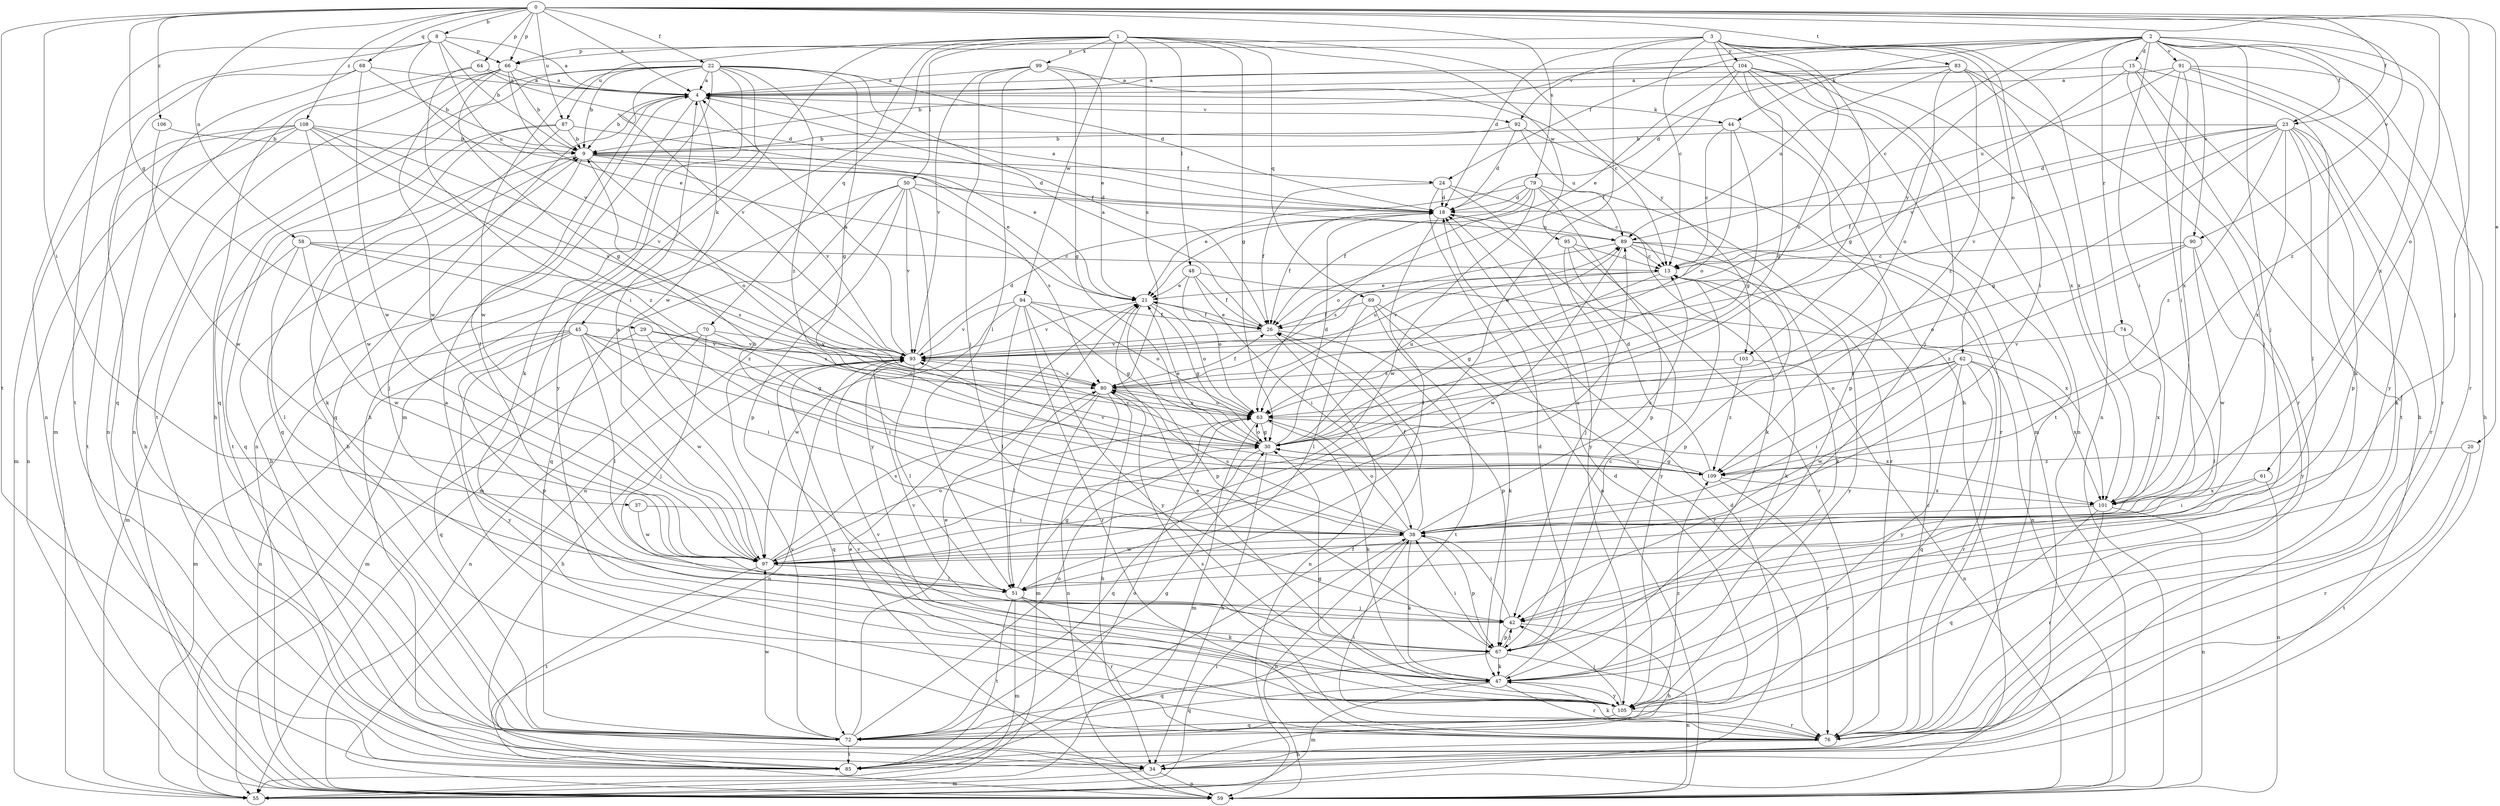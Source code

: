 strict digraph  {
0;
1;
2;
3;
4;
8;
9;
13;
15;
18;
20;
21;
22;
23;
24;
26;
29;
30;
34;
37;
38;
42;
44;
45;
47;
48;
50;
51;
55;
58;
59;
61;
62;
63;
64;
66;
67;
68;
69;
70;
72;
74;
76;
79;
80;
83;
85;
87;
89;
90;
91;
92;
93;
94;
95;
97;
99;
101;
103;
104;
105;
106;
108;
109;
0 -> 4  [label=a];
0 -> 8  [label=b];
0 -> 20  [label=e];
0 -> 22  [label=f];
0 -> 23  [label=f];
0 -> 29  [label=g];
0 -> 37  [label=i];
0 -> 42  [label=j];
0 -> 58  [label=n];
0 -> 61  [label=o];
0 -> 64  [label=p];
0 -> 66  [label=p];
0 -> 68  [label=q];
0 -> 79  [label=s];
0 -> 83  [label=t];
0 -> 85  [label=t];
0 -> 87  [label=u];
0 -> 90  [label=v];
0 -> 106  [label=z];
0 -> 108  [label=z];
1 -> 30  [label=g];
1 -> 48  [label=l];
1 -> 50  [label=l];
1 -> 55  [label=m];
1 -> 69  [label=q];
1 -> 70  [label=q];
1 -> 80  [label=s];
1 -> 87  [label=u];
1 -> 94  [label=w];
1 -> 95  [label=w];
1 -> 97  [label=w];
1 -> 99  [label=x];
1 -> 103  [label=y];
2 -> 13  [label=c];
2 -> 15  [label=d];
2 -> 23  [label=f];
2 -> 24  [label=f];
2 -> 38  [label=i];
2 -> 42  [label=j];
2 -> 44  [label=k];
2 -> 66  [label=p];
2 -> 74  [label=r];
2 -> 76  [label=r];
2 -> 90  [label=v];
2 -> 91  [label=v];
2 -> 92  [label=v];
2 -> 101  [label=x];
2 -> 103  [label=y];
2 -> 109  [label=z];
3 -> 13  [label=c];
3 -> 18  [label=d];
3 -> 30  [label=g];
3 -> 34  [label=h];
3 -> 38  [label=i];
3 -> 59  [label=n];
3 -> 62  [label=o];
3 -> 63  [label=o];
3 -> 66  [label=p];
3 -> 97  [label=w];
3 -> 104  [label=y];
4 -> 9  [label=b];
4 -> 44  [label=k];
4 -> 45  [label=k];
4 -> 51  [label=l];
4 -> 59  [label=n];
4 -> 72  [label=q];
4 -> 92  [label=v];
8 -> 4  [label=a];
8 -> 9  [label=b];
8 -> 59  [label=n];
8 -> 66  [label=p];
8 -> 85  [label=t];
8 -> 89  [label=u];
8 -> 93  [label=v];
9 -> 18  [label=d];
9 -> 21  [label=e];
9 -> 24  [label=f];
9 -> 42  [label=j];
9 -> 63  [label=o];
9 -> 72  [label=q];
9 -> 93  [label=v];
13 -> 21  [label=e];
13 -> 30  [label=g];
13 -> 47  [label=k];
13 -> 93  [label=v];
13 -> 105  [label=y];
15 -> 4  [label=a];
15 -> 34  [label=h];
15 -> 42  [label=j];
15 -> 47  [label=k];
15 -> 85  [label=t];
15 -> 93  [label=v];
18 -> 4  [label=a];
18 -> 26  [label=f];
18 -> 51  [label=l];
18 -> 89  [label=u];
20 -> 76  [label=r];
20 -> 85  [label=t];
20 -> 109  [label=z];
21 -> 26  [label=f];
21 -> 30  [label=g];
21 -> 63  [label=o];
21 -> 67  [label=p];
21 -> 93  [label=v];
22 -> 4  [label=a];
22 -> 9  [label=b];
22 -> 18  [label=d];
22 -> 26  [label=f];
22 -> 30  [label=g];
22 -> 34  [label=h];
22 -> 47  [label=k];
22 -> 72  [label=q];
22 -> 85  [label=t];
22 -> 93  [label=v];
22 -> 97  [label=w];
22 -> 105  [label=y];
22 -> 109  [label=z];
23 -> 9  [label=b];
23 -> 18  [label=d];
23 -> 26  [label=f];
23 -> 30  [label=g];
23 -> 47  [label=k];
23 -> 51  [label=l];
23 -> 67  [label=p];
23 -> 76  [label=r];
23 -> 93  [label=v];
23 -> 101  [label=x];
23 -> 109  [label=z];
24 -> 13  [label=c];
24 -> 18  [label=d];
24 -> 26  [label=f];
24 -> 59  [label=n];
24 -> 105  [label=y];
26 -> 4  [label=a];
26 -> 21  [label=e];
26 -> 59  [label=n];
26 -> 67  [label=p];
26 -> 93  [label=v];
29 -> 38  [label=i];
29 -> 72  [label=q];
29 -> 80  [label=s];
29 -> 93  [label=v];
30 -> 18  [label=d];
30 -> 21  [label=e];
30 -> 34  [label=h];
30 -> 63  [label=o];
30 -> 72  [label=q];
30 -> 89  [label=u];
30 -> 93  [label=v];
30 -> 109  [label=z];
34 -> 55  [label=m];
34 -> 59  [label=n];
37 -> 38  [label=i];
37 -> 97  [label=w];
38 -> 9  [label=b];
38 -> 13  [label=c];
38 -> 26  [label=f];
38 -> 47  [label=k];
38 -> 59  [label=n];
38 -> 63  [label=o];
38 -> 67  [label=p];
38 -> 80  [label=s];
38 -> 97  [label=w];
42 -> 34  [label=h];
42 -> 38  [label=i];
42 -> 67  [label=p];
44 -> 9  [label=b];
44 -> 13  [label=c];
44 -> 30  [label=g];
44 -> 63  [label=o];
44 -> 76  [label=r];
45 -> 30  [label=g];
45 -> 38  [label=i];
45 -> 51  [label=l];
45 -> 55  [label=m];
45 -> 59  [label=n];
45 -> 67  [label=p];
45 -> 93  [label=v];
45 -> 97  [label=w];
45 -> 105  [label=y];
47 -> 18  [label=d];
47 -> 21  [label=e];
47 -> 55  [label=m];
47 -> 72  [label=q];
47 -> 76  [label=r];
47 -> 105  [label=y];
48 -> 21  [label=e];
48 -> 26  [label=f];
48 -> 38  [label=i];
48 -> 63  [label=o];
48 -> 101  [label=x];
50 -> 18  [label=d];
50 -> 55  [label=m];
50 -> 59  [label=n];
50 -> 67  [label=p];
50 -> 72  [label=q];
50 -> 80  [label=s];
50 -> 93  [label=v];
50 -> 105  [label=y];
51 -> 30  [label=g];
51 -> 42  [label=j];
51 -> 47  [label=k];
51 -> 55  [label=m];
51 -> 76  [label=r];
51 -> 85  [label=t];
55 -> 18  [label=d];
55 -> 38  [label=i];
58 -> 13  [label=c];
58 -> 51  [label=l];
58 -> 55  [label=m];
58 -> 80  [label=s];
58 -> 97  [label=w];
58 -> 109  [label=z];
59 -> 21  [label=e];
61 -> 38  [label=i];
61 -> 59  [label=n];
61 -> 101  [label=x];
62 -> 38  [label=i];
62 -> 63  [label=o];
62 -> 72  [label=q];
62 -> 76  [label=r];
62 -> 80  [label=s];
62 -> 97  [label=w];
62 -> 101  [label=x];
62 -> 105  [label=y];
63 -> 30  [label=g];
63 -> 47  [label=k];
63 -> 55  [label=m];
63 -> 80  [label=s];
63 -> 101  [label=x];
64 -> 4  [label=a];
64 -> 18  [label=d];
64 -> 38  [label=i];
64 -> 55  [label=m];
66 -> 4  [label=a];
66 -> 9  [label=b];
66 -> 21  [label=e];
66 -> 30  [label=g];
66 -> 34  [label=h];
66 -> 59  [label=n];
66 -> 97  [label=w];
67 -> 13  [label=c];
67 -> 38  [label=i];
67 -> 42  [label=j];
67 -> 47  [label=k];
67 -> 59  [label=n];
67 -> 72  [label=q];
67 -> 93  [label=v];
68 -> 4  [label=a];
68 -> 9  [label=b];
68 -> 59  [label=n];
68 -> 72  [label=q];
68 -> 97  [label=w];
69 -> 26  [label=f];
69 -> 47  [label=k];
69 -> 51  [label=l];
69 -> 76  [label=r];
69 -> 85  [label=t];
70 -> 42  [label=j];
70 -> 55  [label=m];
70 -> 59  [label=n];
70 -> 63  [label=o];
70 -> 93  [label=v];
72 -> 18  [label=d];
72 -> 21  [label=e];
72 -> 30  [label=g];
72 -> 63  [label=o];
72 -> 85  [label=t];
72 -> 93  [label=v];
72 -> 97  [label=w];
74 -> 51  [label=l];
74 -> 93  [label=v];
74 -> 101  [label=x];
76 -> 9  [label=b];
76 -> 13  [label=c];
76 -> 34  [label=h];
76 -> 38  [label=i];
76 -> 47  [label=k];
76 -> 80  [label=s];
76 -> 93  [label=v];
79 -> 18  [label=d];
79 -> 21  [label=e];
79 -> 26  [label=f];
79 -> 47  [label=k];
79 -> 63  [label=o];
79 -> 67  [label=p];
79 -> 76  [label=r];
79 -> 97  [label=w];
80 -> 26  [label=f];
80 -> 34  [label=h];
80 -> 51  [label=l];
80 -> 55  [label=m];
80 -> 59  [label=n];
80 -> 63  [label=o];
80 -> 89  [label=u];
83 -> 4  [label=a];
83 -> 18  [label=d];
83 -> 63  [label=o];
83 -> 76  [label=r];
83 -> 89  [label=u];
83 -> 101  [label=x];
83 -> 109  [label=z];
85 -> 9  [label=b];
85 -> 26  [label=f];
85 -> 63  [label=o];
87 -> 9  [label=b];
87 -> 21  [label=e];
87 -> 47  [label=k];
87 -> 72  [label=q];
87 -> 85  [label=t];
89 -> 13  [label=c];
89 -> 47  [label=k];
89 -> 59  [label=n];
89 -> 67  [label=p];
89 -> 80  [label=s];
89 -> 97  [label=w];
90 -> 13  [label=c];
90 -> 63  [label=o];
90 -> 97  [label=w];
90 -> 105  [label=y];
90 -> 109  [label=z];
91 -> 4  [label=a];
91 -> 34  [label=h];
91 -> 38  [label=i];
91 -> 76  [label=r];
91 -> 89  [label=u];
91 -> 101  [label=x];
91 -> 105  [label=y];
92 -> 9  [label=b];
92 -> 18  [label=d];
92 -> 67  [label=p];
92 -> 89  [label=u];
93 -> 4  [label=a];
93 -> 18  [label=d];
93 -> 34  [label=h];
93 -> 51  [label=l];
93 -> 59  [label=n];
93 -> 72  [label=q];
93 -> 80  [label=s];
94 -> 26  [label=f];
94 -> 30  [label=g];
94 -> 51  [label=l];
94 -> 63  [label=o];
94 -> 76  [label=r];
94 -> 93  [label=v];
94 -> 97  [label=w];
94 -> 105  [label=y];
95 -> 13  [label=c];
95 -> 42  [label=j];
95 -> 76  [label=r];
95 -> 105  [label=y];
97 -> 4  [label=a];
97 -> 51  [label=l];
97 -> 63  [label=o];
97 -> 80  [label=s];
97 -> 85  [label=t];
97 -> 89  [label=u];
99 -> 4  [label=a];
99 -> 13  [label=c];
99 -> 21  [label=e];
99 -> 30  [label=g];
99 -> 42  [label=j];
99 -> 51  [label=l];
99 -> 93  [label=v];
101 -> 38  [label=i];
101 -> 59  [label=n];
101 -> 72  [label=q];
101 -> 76  [label=r];
103 -> 59  [label=n];
103 -> 80  [label=s];
103 -> 109  [label=z];
104 -> 4  [label=a];
104 -> 9  [label=b];
104 -> 21  [label=e];
104 -> 26  [label=f];
104 -> 30  [label=g];
104 -> 42  [label=j];
104 -> 55  [label=m];
104 -> 59  [label=n];
104 -> 85  [label=t];
104 -> 101  [label=x];
105 -> 4  [label=a];
105 -> 30  [label=g];
105 -> 42  [label=j];
105 -> 72  [label=q];
105 -> 76  [label=r];
105 -> 93  [label=v];
105 -> 109  [label=z];
106 -> 9  [label=b];
106 -> 97  [label=w];
108 -> 9  [label=b];
108 -> 34  [label=h];
108 -> 55  [label=m];
108 -> 59  [label=n];
108 -> 80  [label=s];
108 -> 85  [label=t];
108 -> 93  [label=v];
108 -> 97  [label=w];
108 -> 109  [label=z];
109 -> 18  [label=d];
109 -> 30  [label=g];
109 -> 76  [label=r];
109 -> 93  [label=v];
109 -> 101  [label=x];
}
